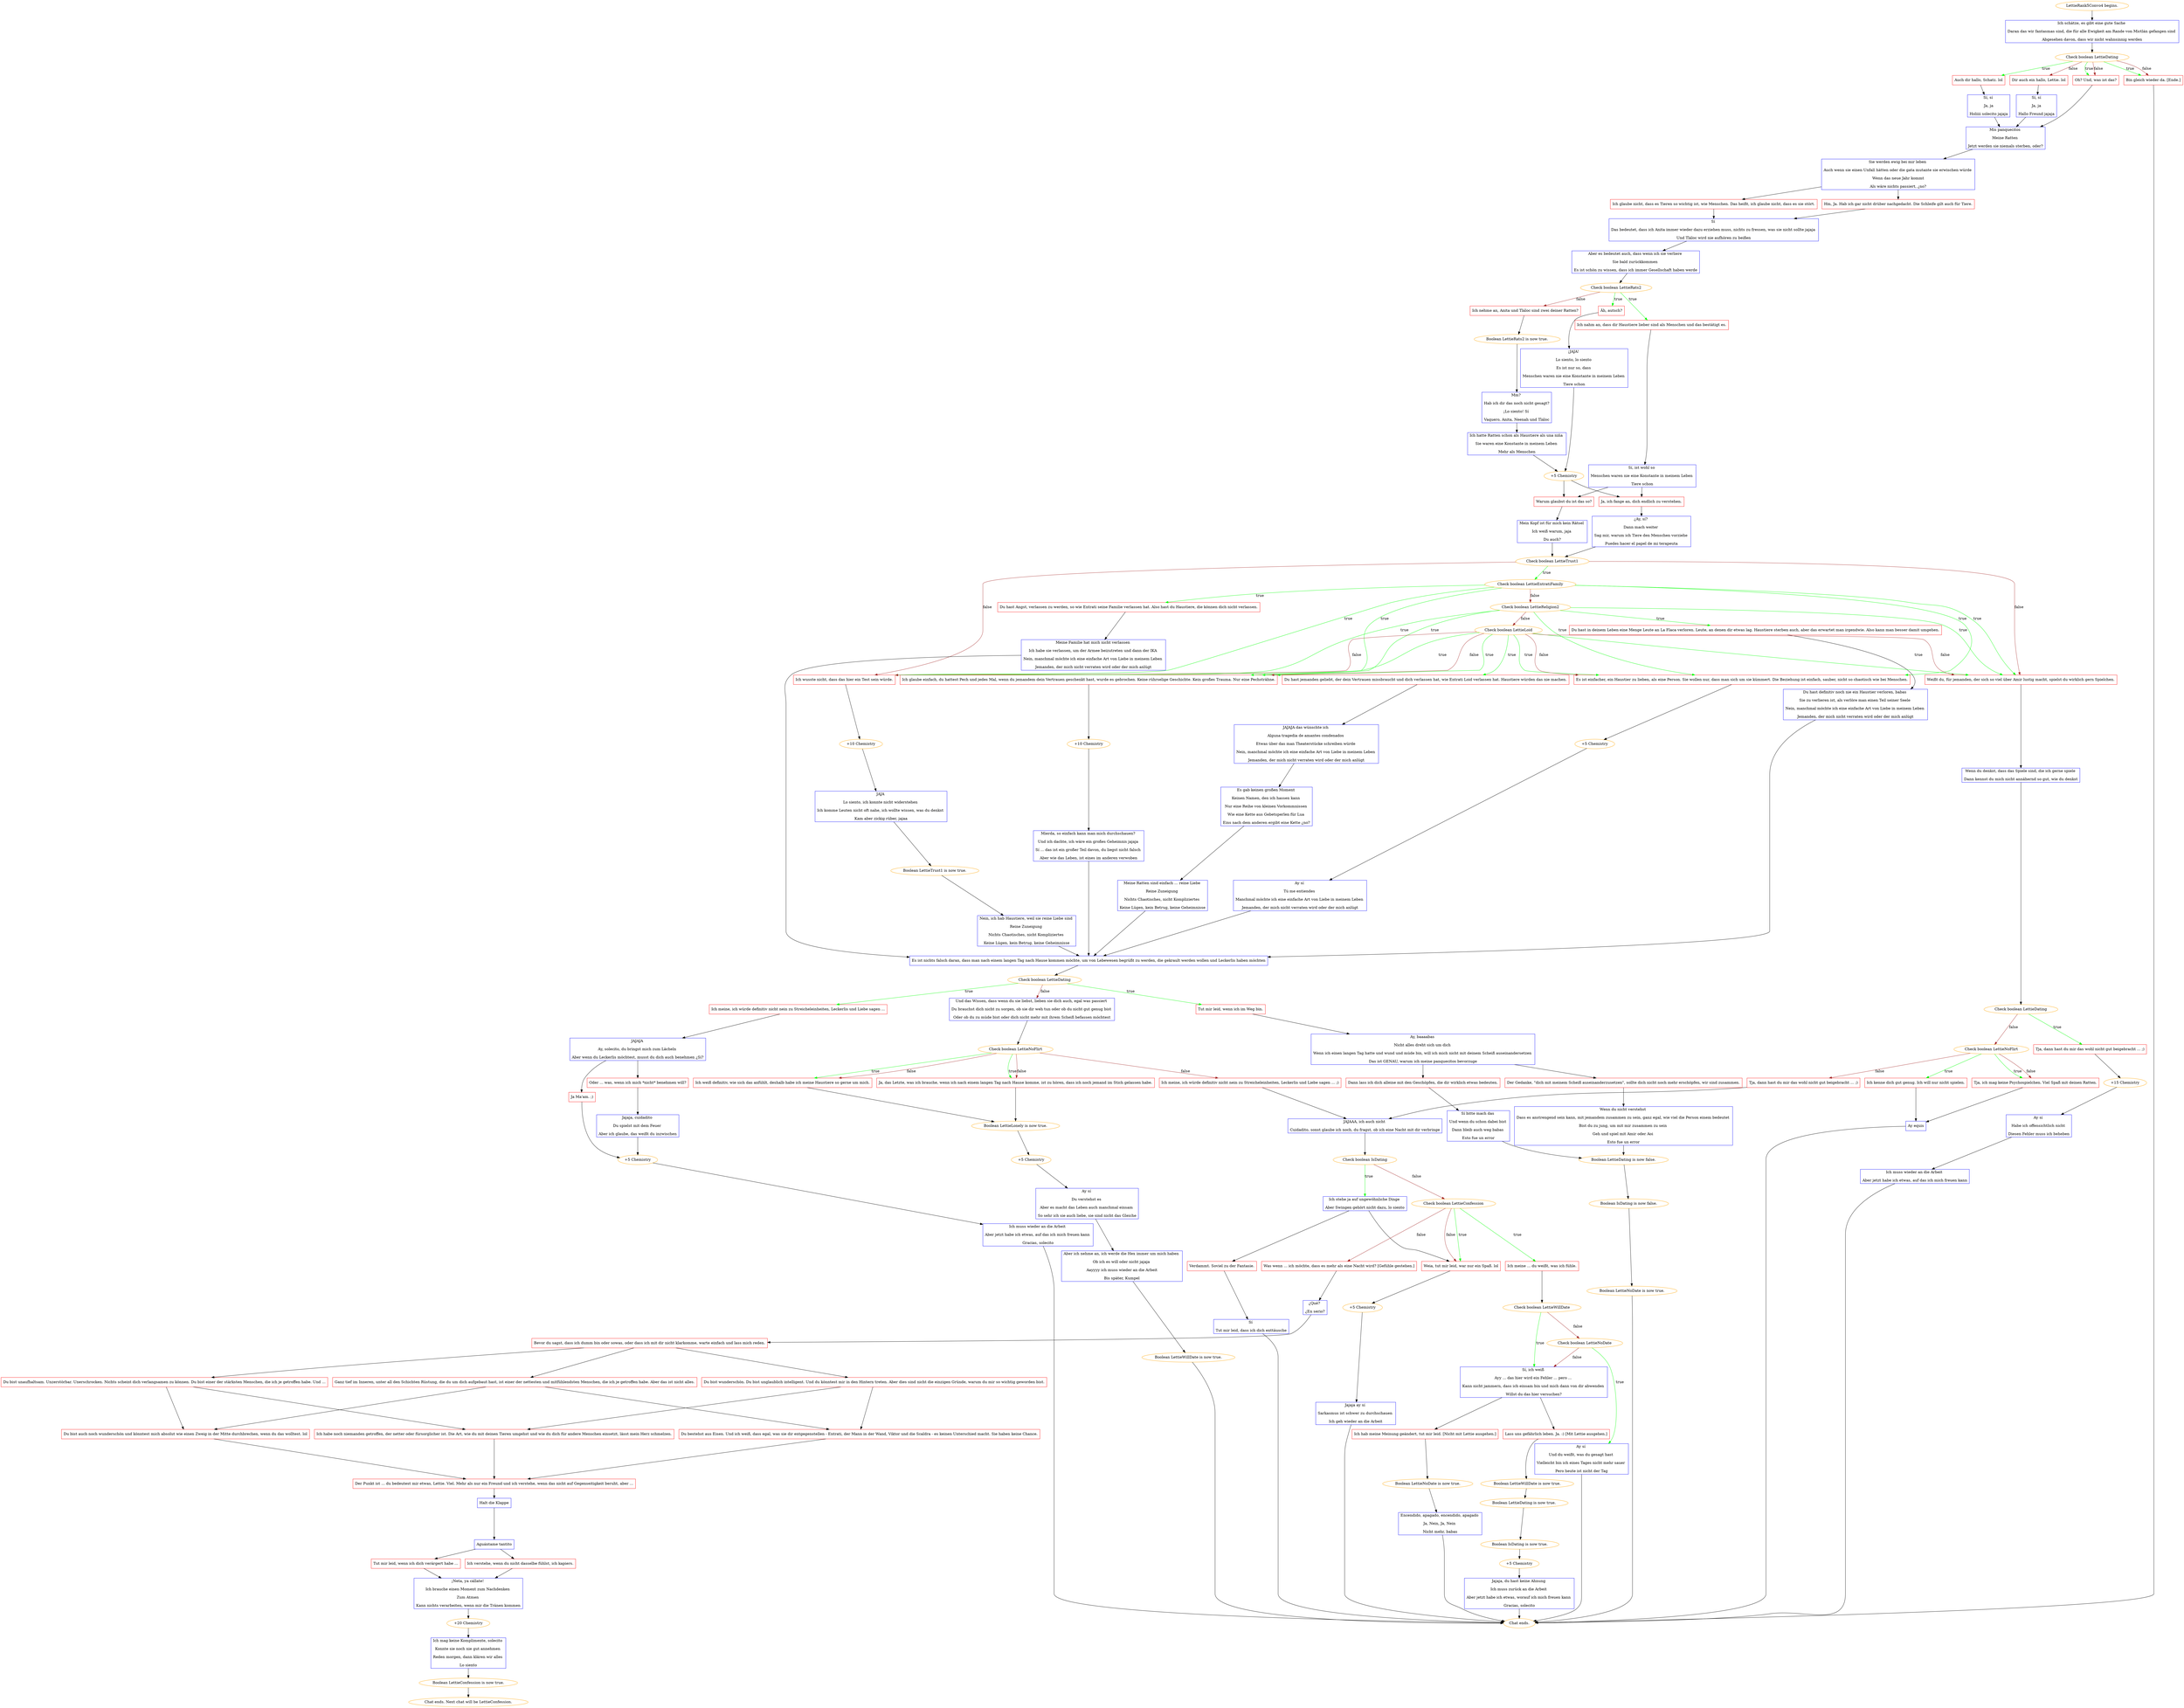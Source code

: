 digraph {
	"LettieRank5Convo4 begins." [color=orange];
		"LettieRank5Convo4 begins." -> j3412389803;
	j3412389803 [label="Ich schätze, es gibt eine gute Sache 
Daran das wir fantasmas sind, die für alle Ewigkeit am Rande von Mictlán gefangen sind 
Abgesehen davon, dass wir nicht wahnsinnig werden",shape=box,color=blue];
		j3412389803 -> j3478694017;
	j3478694017 [label="Check boolean LettieDating",color=orange];
		j3478694017 -> j237533023 [label=true,color=green];
		j3478694017 -> j4164665104 [label=true,color=green];
		j3478694017 -> j1893944263 [label=true,color=green];
		j3478694017 -> j2910697108 [label=false,color=brown];
		j3478694017 -> j4164665104 [label=false,color=brown];
		j3478694017 -> j1893944263 [label=false,color=brown];
	j237533023 [label="Auch dir hallo, Schatz. lol",shape=box,color=red];
		j237533023 -> j1118853896;
	j4164665104 [label="Oh? Und, was ist das?",shape=box,color=red];
		j4164665104 -> j2594312456;
	j1893944263 [label="Bin gleich wieder da. [Ende.]",shape=box,color=red];
		j1893944263 -> "Chat ends.";
	j2910697108 [label="Dir auch ein hallo, Lettie. lol",shape=box,color=red];
		j2910697108 -> j2146431788;
	j1118853896 [label="Sí, sí 
Ja, ja
Holiiii solecito jajaja",shape=box,color=blue];
		j1118853896 -> j2594312456;
	j2594312456 [label="Mis panquecitos 
Meine Ratten 
Jetzt werden sie niemals sterben, oder?",shape=box,color=blue];
		j2594312456 -> j3390664047;
	"Chat ends." [color=orange];
	j2146431788 [label="Sí, sí
Ja, ja
Hallo Freund jajaja",shape=box,color=blue];
		j2146431788 -> j2594312456;
	j3390664047 [label="Sie werden ewig bei mir leben 
Auch wenn sie einen Unfall hätten oder die gata mutante sie erwischen würde 
Wenn das neue Jahr kommt
Als wäre nichts passiert, ¿no?",shape=box,color=blue];
		j3390664047 -> j3310776490;
		j3390664047 -> j1325960325;
	j3310776490 [label="Hm, Ja. Hab ich gar nicht drüber nachgedacht. Die Schleife gilt auch für Tiere.",shape=box,color=red];
		j3310776490 -> j3084703085;
	j1325960325 [label="Ich glaube nicht, dass es Tieren so wichtig ist, wie Menschen. Das heißt, ich glaube nicht, dass es sie stört.",shape=box,color=red];
		j1325960325 -> j3084703085;
	j3084703085 [label="Sí 
Das bedeutet, dass ich Anita immer wieder dazu erziehen muss, nichts zu fressen, was sie nicht sollte jajaja 
Und Tláloc wird nie aufhören zu beißen",shape=box,color=blue];
		j3084703085 -> j4167458994;
	j4167458994 [label="Aber es bedeutet auch, dass wenn ich sie verliere 
Sie bald zurückkommen 
Es ist schön zu wissen, dass ich immer Gesellschaft haben werde",shape=box,color=blue];
		j4167458994 -> j1319721791;
	j1319721791 [label="Check boolean LettieRats2",color=orange];
		j1319721791 -> j3542253113 [label=true,color=green];
		j1319721791 -> j2009450134 [label=true,color=green];
		j1319721791 -> j2689121209 [label=false,color=brown];
	j3542253113 [label="Äh, autsch?",shape=box,color=red];
		j3542253113 -> j190670644;
	j2009450134 [label="Ich nahm an, dass dir Haustiere lieber sind als Menschen und das bestätigt es.",shape=box,color=red];
		j2009450134 -> j201829899;
	j2689121209 [label="Ich nehme an, Anita und Tláloc sind zwei deiner Ratten?",shape=box,color=red];
		j2689121209 -> j2346266216;
	j190670644 [label="¡JAJA! 
Lo siento, lo siento 
Es ist nur so, dass 
Menschen waren nie eine Konstante in meinem Leben 
Tiere schon",shape=box,color=blue];
		j190670644 -> j1200088022;
	j201829899 [label="Sí, ist wohl so 
Menschen waren nie eine Konstante in meinem Leben 
Tiere schon",shape=box,color=blue];
		j201829899 -> j2038269773;
		j201829899 -> j2575989662;
	j2346266216 [label="Boolean LettieRats2 is now true.",color=orange];
		j2346266216 -> j42200403;
	j1200088022 [label="+5 Chemistry",color=orange];
		j1200088022 -> j2038269773;
		j1200088022 -> j2575989662;
	j2038269773 [label="Ja, ich fange an, dich endlich zu verstehen.",shape=box,color=red];
		j2038269773 -> j1891415849;
	j2575989662 [label="Warum glaubst du ist das so?",shape=box,color=red];
		j2575989662 -> j527975000;
	j42200403 [label="Mm? 
Hab ich dir das noch nicht gesagt?
¡Lo siento! Sí 
Vaquero, Anita, Neenah und Tláloc",shape=box,color=blue];
		j42200403 -> j1576243761;
	j1891415849 [label="¿Ay, sí? 
Dann mach weiter 
Sag mir, warum ich Tiere den Menschen vorziehe 
Puedes hacer el papel de mi terapeuta",shape=box,color=blue];
		j1891415849 -> j2851763892;
	j527975000 [label="Mein Kopf ist für mich kein Rätsel 
Ich weiß warum, jaja 
Du auch?",shape=box,color=blue];
		j527975000 -> j2851763892;
	j1576243761 [label="Ich hatte Ratten schon als Haustiere als una niña 
Sie waren eine Konstante in meinem Leben 
Mehr als Menschen",shape=box,color=blue];
		j1576243761 -> j1200088022;
	j2851763892 [label="Check boolean LettieTrust1",color=orange];
		j2851763892 -> j2924756852 [label=true,color=green];
		j2851763892 -> j747695699 [label=false,color=brown];
		j2851763892 -> j4134069332 [label=false,color=brown];
	j2924756852 [label="Check boolean LettieEntratiFamily",color=orange];
		j2924756852 -> j4189974348 [label=true,color=green];
		j2924756852 -> j2615332607 [label=true,color=green];
		j2924756852 -> j3958264014 [label=true,color=green];
		j2924756852 -> j4134069332 [label=true,color=green];
		j2924756852 -> j747695699 [label=true,color=green];
		j2924756852 -> j3276047934 [label=false,color=brown];
	j747695699 [label="Weißt du, für jemanden, der sich so viel über Amir lustig macht, spielst du wirklich gern Spielchen.",shape=box,color=red];
		j747695699 -> j3187060129;
	j4134069332 [label="Ich wusste nicht, dass das hier ein Test sein würde.",shape=box,color=red];
		j4134069332 -> j2013172233;
	j4189974348 [label="Ich glaube einfach, du hattest Pech und jedes Mal, wenn du jemandem dein Vertrauen geschenkt hast, wurde es gebrochen. Keine rührselige Geschichte. Kein großes Trauma. Nur eine Pechsträhne.",shape=box,color=red];
		j4189974348 -> j3231146736;
	j2615332607 [label="Du hast Angst, verlassen zu werden, so wie Entrati seine Familie verlassen hat. Also hast du Haustiere, die können dich nicht verlassen.",shape=box,color=red];
		j2615332607 -> j1481313403;
	j3958264014 [label="Es ist einfacher, ein Haustier zu lieben, als eine Person. Sie wollen nur, dass man sich um sie kümmert. Die Beziehung ist einfach, sauber, nicht so chaotisch wie bei Menschen.",shape=box,color=red];
		j3958264014 -> j4135675520;
	j3276047934 [label="Check boolean LettieReligion2",color=orange];
		j3276047934 -> j4189974348 [label=true,color=green];
		j3276047934 -> j3202970390 [label=true,color=green];
		j3276047934 -> j3958264014 [label=true,color=green];
		j3276047934 -> j4134069332 [label=true,color=green];
		j3276047934 -> j747695699 [label=true,color=green];
		j3276047934 -> j3543748376 [label=false,color=brown];
	j3187060129 [label="Wenn du denkst, dass das Spiele sind, die ich gerne spiele 
Dann kennst du mich nicht annähernd so gut, wie du denkst",shape=box,color=blue];
		j3187060129 -> j623227052;
	j2013172233 [label="+10 Chemistry",color=orange];
		j2013172233 -> j3616431121;
	j3231146736 [label="+10 Chemistry",color=orange];
		j3231146736 -> j1760302113;
	j1481313403 [label="Meine Familie hat mich nicht verlassen 
Ich habe sie verlassen, um der Armee beizutreten und dann der IKA 
Nein, manchmal möchte ich eine einfache Art von Liebe in meinem Leben 
Jemanden, der mich nicht verraten wird oder der mich anlügt",shape=box,color=blue];
		j1481313403 -> j3892810424;
	j4135675520 [label="+5 Chemistry",color=orange];
		j4135675520 -> j3188545613;
	j3202970390 [label="Du hast in deinem Leben eine Menge Leute an La Flaca verloren. Leute, an denen dir etwas lag. Haustiere sterben auch, aber das erwartet man irgendwie. Also kann man besser damit umgehen.",shape=box,color=red];
		j3202970390 -> j2103054677;
	j3543748376 [label="Check boolean LettieLoid",color=orange];
		j3543748376 -> j4189974348 [label=true,color=green];
		j3543748376 -> j1214947138 [label=true,color=green];
		j3543748376 -> j3958264014 [label=true,color=green];
		j3543748376 -> j4134069332 [label=true,color=green];
		j3543748376 -> j747695699 [label=true,color=green];
		j3543748376 -> j4189974348 [label=false,color=brown];
		j3543748376 -> j3958264014 [label=false,color=brown];
		j3543748376 -> j4134069332 [label=false,color=brown];
		j3543748376 -> j747695699 [label=false,color=brown];
	j623227052 [label="Check boolean LettieDating",color=orange];
		j623227052 -> j3488338609 [label=true,color=green];
		j623227052 -> j1663250087 [label=false,color=brown];
	j3616431121 [label="JAJA 
Lo siento, ich konnte nicht widerstehen 
Ich komme Leuten nicht oft nahe, ich wollte wissen, was du denkst 
Kam aber zickig rüber, jajaa",shape=box,color=blue];
		j3616431121 -> j461598993;
	j1760302113 [label="Mierda, so einfach kann man mich durchschauen? 
Und ich dachte, ich wäre ein großes Geheimnis jajaja 
Sí ... das ist ein großer Teil davon, du liegst nicht falsch 
Aber wie das Leben, ist eines im anderen verwoben",shape=box,color=blue];
		j1760302113 -> j3892810424;
	j3892810424 [label="Es ist nichts falsch daran, dass man nach einem langen Tag nach Hause kommen möchte, um von Lebewesen begrüßt zu werden, die gekrault werden wollen und Leckerlis haben möchten",shape=box,color=blue];
		j3892810424 -> j1422503800;
	j3188545613 [label="Ay sí 
Tú me entiendes 
Manchmal möchte ich eine einfache Art von Liebe in meinem Leben 
Jemanden, der mich nicht verraten wird oder der mich anlügt",shape=box,color=blue];
		j3188545613 -> j3892810424;
	j2103054677 [label="Du hast definitiv noch nie ein Haustier verloren, babas 
Sie zu verlieren ist, als verlöre man einen Teil seiner Seele 
Nein, manchmal möchte ich eine einfache Art von Liebe in meinem Leben 
Jemanden, der mich nicht verraten wird oder der mich anlügt",shape=box,color=blue];
		j2103054677 -> j3892810424;
	j1214947138 [label="Du hast jemanden geliebt, der dein Vertrauen missbraucht und dich verlassen hat, wie Entrati Loid verlassen hat. Haustiere würden das nie machen.",shape=box,color=red];
		j1214947138 -> j578820721;
	j3488338609 [label="Tja, dann hast du mir das wohl nicht gut beigebracht ... ;)",shape=box,color=red];
		j3488338609 -> j4085566725;
	j1663250087 [label="Check boolean LettieNoFlirt",color=orange];
		j1663250087 -> j2702220833 [label=true,color=green];
		j1663250087 -> j4133110277 [label=true,color=green];
		j1663250087 -> j4133110277 [label=false,color=brown];
		j1663250087 -> j1293666226 [label=false,color=brown];
	j461598993 [label="Boolean LettieTrust1 is now true.",color=orange];
		j461598993 -> j1379774439;
	j1422503800 [label="Check boolean LettieDating",color=orange];
		j1422503800 -> j3822936398 [label=true,color=green];
		j1422503800 -> j1404185474 [label=true,color=green];
		j1422503800 -> j2649345038 [label=false,color=brown];
	j578820721 [label="JAJAJA das wünschte ich 
Alguna tragedia de amantes condenados 
Etwas über das man Theaterstücke schreiben würde 
Nein, manchmal möchte ich eine einfache Art von Liebe in meinem Leben 
Jemanden, der mich nicht verraten wird oder der mich anlügt",shape=box,color=blue];
		j578820721 -> j676024453;
	j4085566725 [label="+15 Chemistry",color=orange];
		j4085566725 -> j3550895819;
	j2702220833 [label="Ich kenne dich gut genug. Ich will nur nicht spielen.",shape=box,color=red];
		j2702220833 -> j556154860;
	j4133110277 [label="Tja, ich mag keine Psychospielchen. Viel Spaß mit deinen Ratten.",shape=box,color=red];
		j4133110277 -> j556154860;
	j1293666226 [label="Tja, dann hast du mir das wohl nicht gut beigebracht ... ;)",shape=box,color=red];
		j1293666226 -> j1594058428;
	j1379774439 [label="Nein, ich hab Haustiere, weil sie reine Liebe sind 
Reine Zuneigung 
Nichts Chaotisches, nicht Kompliziertes 
Keine Lügen, kein Betrug, keine Geheimnisse",shape=box,color=blue];
		j1379774439 -> j3892810424;
	j3822936398 [label="Ich meine, ich würde definitiv nicht nein zu Streicheleinheiten, Leckerlis und Liebe sagen ...",shape=box,color=red];
		j3822936398 -> j1308340813;
	j1404185474 [label="Tut mir leid, wenn ich im Weg bin.",shape=box,color=red];
		j1404185474 -> j1246767998;
	j2649345038 [label="Und das Wissen, dass wenn du sie liebst, lieben sie dich auch, egal was passiert 
Du brauchst dich nicht zu sorgen, ob sie dir weh tun oder ob du nicht gut genug bist 
Oder ob du zu müde bist oder dich nicht mehr mit ihrem Scheiß befassen möchtest",shape=box,color=blue];
		j2649345038 -> j1860501283;
	j676024453 [label="Es gab keinen großen Moment 
Keinen Namen, den ich hassen kann 
Nur eine Reihe von kleinen Vorkommnissen 
Wie eine Kette aus Gebetsperlen für Lua 
Eins nach dem anderen ergibt eine Kette ¿no?",shape=box,color=blue];
		j676024453 -> j35020205;
	j3550895819 [label="Ay sí 
Habe ich offensichtlich nicht 
Diesen Fehler muss ich beheben",shape=box,color=blue];
		j3550895819 -> j363086368;
	j556154860 [label="Ay equis",shape=box,color=blue];
		j556154860 -> "Chat ends.";
	j1594058428 [label="JAJAAA, ich auch nicht 
Cuidadito, sonst glaube ich noch, du fragst, ob ich eine Nacht mit dir verbringe",shape=box,color=blue];
		j1594058428 -> j249200213;
	j1308340813 [label="JAJAJA 
Ay, solecito, du bringst mich zum Lächeln 
Aber wenn du Leckerlis möchtest, musst du dich auch benehmen ¿Sí?",shape=box,color=blue];
		j1308340813 -> j101975364;
		j1308340813 -> j4177421126;
	j1246767998 [label="Ay, baaaabas 
Nicht alles dreht sich um dich 
Wenn ich einen langen Tag hatte und wund und müde bin, will ich mich nicht mit deinem Scheiß auseinandersetzen 
Das ist GENAU, warum ich meine panquecitos bevorzuge",shape=box,color=blue];
		j1246767998 -> j1337752319;
		j1246767998 -> j1157351733;
	j1860501283 [label="Check boolean LettieNoFlirt",color=orange];
		j1860501283 -> j3770305496 [label=true,color=green];
		j1860501283 -> j2879793857 [label=true,color=green];
		j1860501283 -> j3770305496 [label=false,color=brown];
		j1860501283 -> j2879793857 [label=false,color=brown];
		j1860501283 -> j692586653 [label=false,color=brown];
	j35020205 [label="Meine Ratten sind einfach ... reine Liebe 
Reine Zuneigung 
Nichts Chaotisches, nicht Kompliziertes 
Keine Lügen, kein Betrug, keine Geheimnisse",shape=box,color=blue];
		j35020205 -> j3892810424;
	j363086368 [label="Ich muss wieder an die Arbeit 
Aber jetzt habe ich etwas, auf das ich mich freuen kann",shape=box,color=blue];
		j363086368 -> "Chat ends.";
	j249200213 [label="Check boolean IsDating",color=orange];
		j249200213 -> j1687422352 [label=true,color=green];
		j249200213 -> j3634973042 [label=false,color=brown];
	j101975364 [label="Ja Ma'am. ;)",shape=box,color=red];
		j101975364 -> j96763809;
	j4177421126 [label="Oder ... was, wenn ich mich *nicht* benehmen will?",shape=box,color=red];
		j4177421126 -> j3830756219;
	j1337752319 [label="Der Gedanke, \"dich mit meinem Scheiß auseinanderzusetzen\", sollte dich nicht noch mehr erschöpfen, wir sind zusammen.",shape=box,color=red];
		j1337752319 -> j4055258798;
	j1157351733 [label="Dann lass ich dich alleine mit den Geschöpfen, die dir wirklich etwas bedeuten.",shape=box,color=red];
		j1157351733 -> j617011525;
	j3770305496 [label="Ja, das Letzte, was ich brauche, wenn ich nach einem langen Tag nach Hause komme, ist zu hören, dass ich noch jemand im Stich gelassen habe.",shape=box,color=red];
		j3770305496 -> j2012175666;
	j2879793857 [label="Ich weiß definitiv, wie sich das anfühlt, deshalb habe ich meine Haustiere so gerne um mich.",shape=box,color=red];
		j2879793857 -> j2012175666;
	j692586653 [label="Ich meine, ich würde definitiv nicht nein zu Streicheleinheiten, Leckerlis und Liebe sagen ... ;)",shape=box,color=red];
		j692586653 -> j1594058428;
	j1687422352 [label="Ich stehe ja auf ungewöhnliche Dinge 
Aber Swingen gehört nicht dazu, lo siento",shape=box,color=blue];
		j1687422352 -> j2531972749;
		j1687422352 -> j580149261;
	j3634973042 [label="Check boolean LettieConfession",color=orange];
		j3634973042 -> j2030329845 [label=true,color=green];
		j3634973042 -> j2531972749 [label=true,color=green];
		j3634973042 -> j3037015101 [label=false,color=brown];
		j3634973042 -> j2531972749 [label=false,color=brown];
	j96763809 [label="+5 Chemistry",color=orange];
		j96763809 -> j2133093767;
	j3830756219 [label="Jajaja, cuidadito 
Du spielst mit dem Feuer 
Aber ich glaube, das weißt du inzwischen",shape=box,color=blue];
		j3830756219 -> j96763809;
	j4055258798 [label="Wenn du nicht verstehst 
Dass es anstrengend sein kann, mit jemandem zusammen zu sein, ganz egal, wie viel die Person einem bedeutet 
Bist du zu jung, um mit mir zusammen zu sein 
Geh und spiel mit Amir oder Aoi 
Esto fue un error",shape=box,color=blue];
		j4055258798 -> j2548450594;
	j617011525 [label="Sí bitte mach das 
Und wenn du schon dabei bist 
Dann bleib auch weg babas 
Esto fue un error",shape=box,color=blue];
		j617011525 -> j2548450594;
	j2012175666 [label="Boolean LettieLonely is now true.",color=orange];
		j2012175666 -> j194551642;
	j2531972749 [label="Weia, tut mir leid, war nur ein Spaß. lol",shape=box,color=red];
		j2531972749 -> j2908871759;
	j580149261 [label="Verdammt. Soviel zu der Fantasie.",shape=box,color=red];
		j580149261 -> j4106886930;
	j2030329845 [label="Ich meine ... du weißt, was ich fühle.",shape=box,color=red];
		j2030329845 -> j3913475475;
	j3037015101 [label="Was wenn ... ich möchte, dass es mehr als eine Nacht wird? [Gefühle gestehen.]",shape=box,color=red];
		j3037015101 -> j1199119619;
	j2133093767 [label="Ich muss wieder an die Arbeit 
Aber jetzt habe ich etwas, auf das ich mich freuen kann 
Gracias, solecito",shape=box,color=blue];
		j2133093767 -> "Chat ends.";
	j2548450594 [label="Boolean LettieDating is now false.",color=orange];
		j2548450594 -> j4086907321;
	j194551642 [label="+5 Chemistry",color=orange];
		j194551642 -> j3408327695;
	j2908871759 [label="+5 Chemistry",color=orange];
		j2908871759 -> j3963553704;
	j4106886930 [label="Sí 
Tut mir leid, dass ich dich enttäusche",shape=box,color=blue];
		j4106886930 -> "Chat ends.";
	j3913475475 [label="Check boolean LettieWillDate",color=orange];
		j3913475475 -> j414809819 [label=true,color=green];
		j3913475475 -> j3575091671 [label=false,color=brown];
	j1199119619 [label="¿Qué? 
¿En serio?",shape=box,color=blue];
		j1199119619 -> j3110444223;
	j4086907321 [label="Boolean IsDating is now false.",color=orange];
		j4086907321 -> j2703113057;
	j3408327695 [label="Ay sí 
Du verstehst es 
Aber es macht das Leben auch manchmal einsam 
So sehr ich sie auch liebe, sie sind nicht das Gleiche",shape=box,color=blue];
		j3408327695 -> j3131879681;
	j3963553704 [label="Jajaja ay sí 
Sarkasmus ist schwer zu durchschauen 
Ich geh wieder an die Arbeit",shape=box,color=blue];
		j3963553704 -> "Chat ends.";
	j414809819 [label="Sí, ich weiß 
Ayy ... das hier wird ein Fehler ... pero ... 
Kann nicht jammern, dass ich einsam bin und mich dann von dir abwenden 
Willst du das hier versuchen?",shape=box,color=blue];
		j414809819 -> j4108096796;
		j414809819 -> j2297583402;
	j3575091671 [label="Check boolean LettieNoDate",color=orange];
		j3575091671 -> j3166932820 [label=true,color=green];
		j3575091671 -> j414809819 [label=false,color=brown];
	j3110444223 [label="Bevor du sagst, dass ich dumm bin oder sowas, oder dass ich mit dir nicht klarkomme, warte einfach und lass mich reden.",shape=box,color=red];
		j3110444223 -> j2605355617;
		j3110444223 -> j2056064245;
		j3110444223 -> j4065759240;
	j2703113057 [label="Boolean LettieNoDate is now true.",color=orange];
		j2703113057 -> "Chat ends.";
	j3131879681 [label="Aber ich nehme an, ich werde die Hex immer um mich haben 
Ob ich es will oder nicht jajaja 
Aayyyy ich muss wieder an die Arbeit
Bis später, Kumpel",shape=box,color=blue];
		j3131879681 -> j2129367046;
	j4108096796 [label="Lass uns gefährlich leben. Ja. :) [Mit Lettie ausgehen.]",shape=box,color=red];
		j4108096796 -> j830886053;
	j2297583402 [label="Ich hab meine Meinung geändert, tut mir leid. [Nicht mit Lettie ausgehen.]",shape=box,color=red];
		j2297583402 -> j2036077177;
	j3166932820 [label="Ay sí 
Und du weißt, was du gesagt hast 
Vielleicht bin ich eines Tages nicht mehr sauer 
Pero heute ist nicht der Tag",shape=box,color=blue];
		j3166932820 -> "Chat ends.";
	j2605355617 [label="Du bist wunderschön. Du bist unglaublich intelligent. Und du könntest mir in den Hintern treten. Aber dies sind nicht die einzigen Gründe, warum du mir so wichtig geworden bist.",shape=box,color=red];
		j2605355617 -> j3492186292;
		j2605355617 -> j2336654289;
	j2056064245 [label="Ganz tief im Inneren, unter all den Schichten Rüstung, die du um dich aufgebaut hast, ist einer der nettesten und mitfühlendsten Menschen, die ich je getroffen habe. Aber das ist nicht alles.",shape=box,color=red];
		j2056064245 -> j1666749554;
		j2056064245 -> j2336654289;
	j4065759240 [label="Du bist unaufhaltsam. Unzerstörbar. Unerschrocken. Nichts scheint dich verlangsamen zu können. Du bist einer der stärksten Menschen, die ich je getroffen habe. Und ...",shape=box,color=red];
		j4065759240 -> j1666749554;
		j4065759240 -> j3492186292;
	j2129367046 [label="Boolean LettieWillDate is now true.",color=orange];
		j2129367046 -> "Chat ends.";
	j830886053 [label="Boolean LettieWillDate is now true.",color=orange];
		j830886053 -> j3188145106;
	j2036077177 [label="Boolean LettieNoDate is now true.",color=orange];
		j2036077177 -> j1607643253;
	j3492186292 [label="Ich habe noch niemanden getroffen, der netter oder fürsorglicher ist. Die Art, wie du mit deinen Tieren umgehst und wie du dich für andere Menschen einsetzt, lässt mein Herz schmelzen.",shape=box,color=red];
		j3492186292 -> j2786879763;
	j2336654289 [label="Du bestehst aus Eisen. Und ich weiß, dass egal, was sie dir entgegenstellen - Entrati, der Mann in der Wand, Viktor und die Scaldra - es keinen Unterschied macht. Sie haben keine Chance.",shape=box,color=red];
		j2336654289 -> j2786879763;
	j1666749554 [label="Du bist auch noch wunderschön und könntest mich absolut wie einen Zweig in der Mitte durchbrechen, wenn du das wolltest. lol",shape=box,color=red];
		j1666749554 -> j2786879763;
	j3188145106 [label="Boolean LettieDating is now true.",color=orange];
		j3188145106 -> j1887677361;
	j1607643253 [label="Encendido, apagado, encendido, apagado 
Ja, Nein, Ja, Nein 
Nicht mehr, babas",shape=box,color=blue];
		j1607643253 -> "Chat ends.";
	j2786879763 [label="Der Punkt ist ... du bedeutest mir etwas, Lettie. Viel. Mehr als nur ein Freund und ich verstehe, wenn das nicht auf Gegenseitigkeit beruht, aber ...",shape=box,color=red];
		j2786879763 -> j1952570447;
	j1887677361 [label="Boolean IsDating is now true.",color=orange];
		j1887677361 -> j95456534;
	j1952570447 [label="Halt die Klappe",shape=box,color=blue];
		j1952570447 -> j3178856581;
	j95456534 [label="+5 Chemistry",color=orange];
		j95456534 -> j3805022189;
	j3178856581 [label="Aguántame tantito",shape=box,color=blue];
		j3178856581 -> j1692090209;
		j3178856581 -> j1045938352;
	j3805022189 [label="Jajaja, du hast keine Ahnung 
Ich muss zurück an die Arbeit 
Aber jetzt habe ich etwas, worauf ich mich freuen kann 
Gracias, solecito",shape=box,color=blue];
		j3805022189 -> "Chat ends.";
	j1692090209 [label="Tut mir leid, wenn ich dich verärgert habe ...",shape=box,color=red];
		j1692090209 -> j1445724611;
	j1045938352 [label="Ich verstehe, wenn du nicht dasselbe fühlst, ich kapiers.",shape=box,color=red];
		j1045938352 -> j1445724611;
	j1445724611 [label="¡Neta, ya cállate! 
Ich brauche einen Moment zum Nachdenken 
Zum Atmen 
Kann nichts verarbeiten, wenn mir die Tränen kommen",shape=box,color=blue];
		j1445724611 -> j572791896;
	j572791896 [label="+20 Chemistry",color=orange];
		j572791896 -> j3686890245;
	j3686890245 [label="Ich mag keine Komplimente, solecito 
Konnte sie noch nie gut annehmen 
Reden morgen, dann klären wir alles 
Lo siento",shape=box,color=blue];
		j3686890245 -> j2564553015;
	j2564553015 [label="Boolean LettieConfession is now true.",color=orange];
		j2564553015 -> "Chat ends. Next chat will be LettieConfession.";
	"Chat ends. Next chat will be LettieConfession." [color=orange];
}